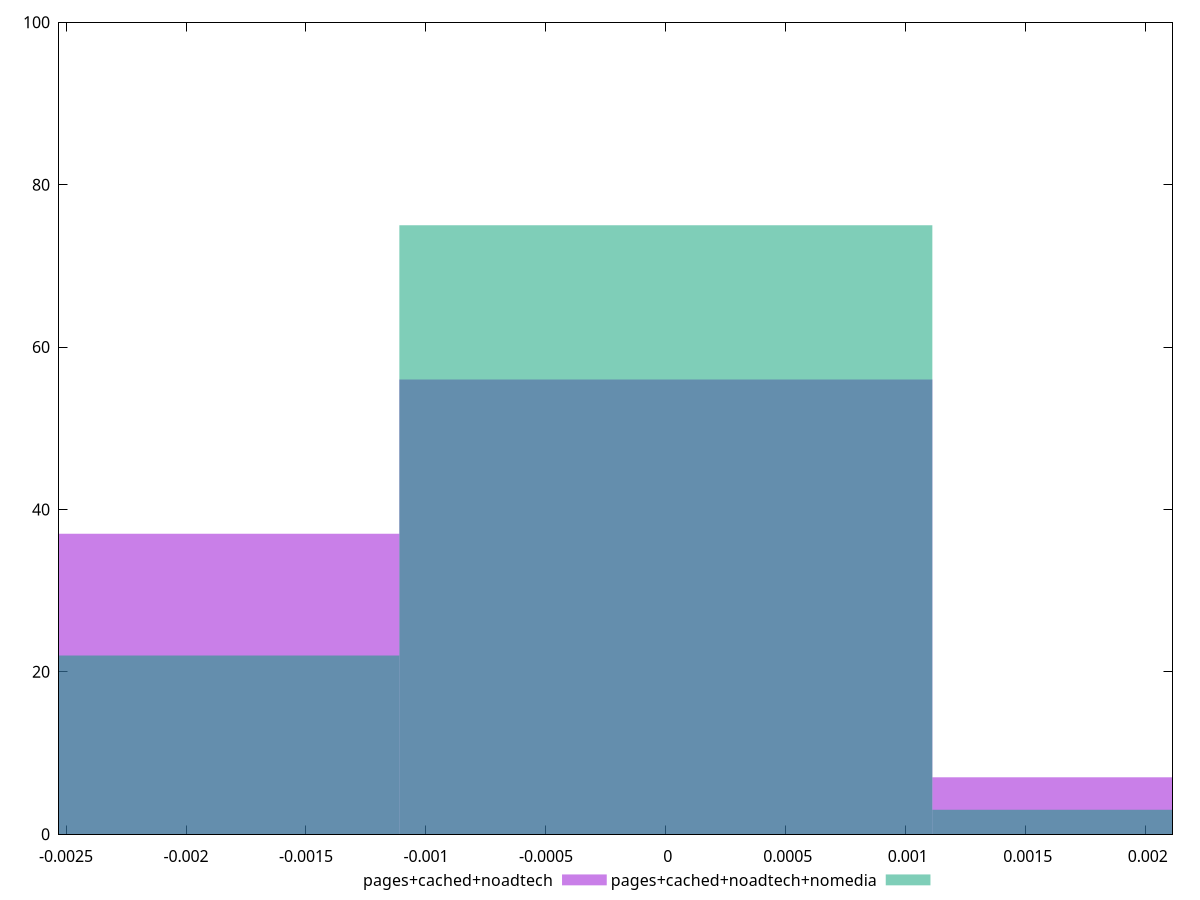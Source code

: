 reset

$pagesCachedNoadtech <<EOF
0 56
0.0022215516740436343 7
-0.0022215516740436343 37
EOF

$pagesCachedNoadtechNomedia <<EOF
0 75
-0.0022215516740436343 22
0.0022215516740436343 3
EOF

set key outside below
set boxwidth 0.0022215516740436343
set xrange [-0.0025293966109044917:0.0021117532025835676]
set yrange [0:100]
set trange [0:100]
set style fill transparent solid 0.5 noborder
set terminal svg size 640, 500 enhanced background rgb 'white'
set output "report_00026_2021-02-22T21:38:55.199Z/meta/pScore-difference/comparison/histogram/2_vs_3.svg"

plot $pagesCachedNoadtech title "pages+cached+noadtech" with boxes, \
     $pagesCachedNoadtechNomedia title "pages+cached+noadtech+nomedia" with boxes

reset
